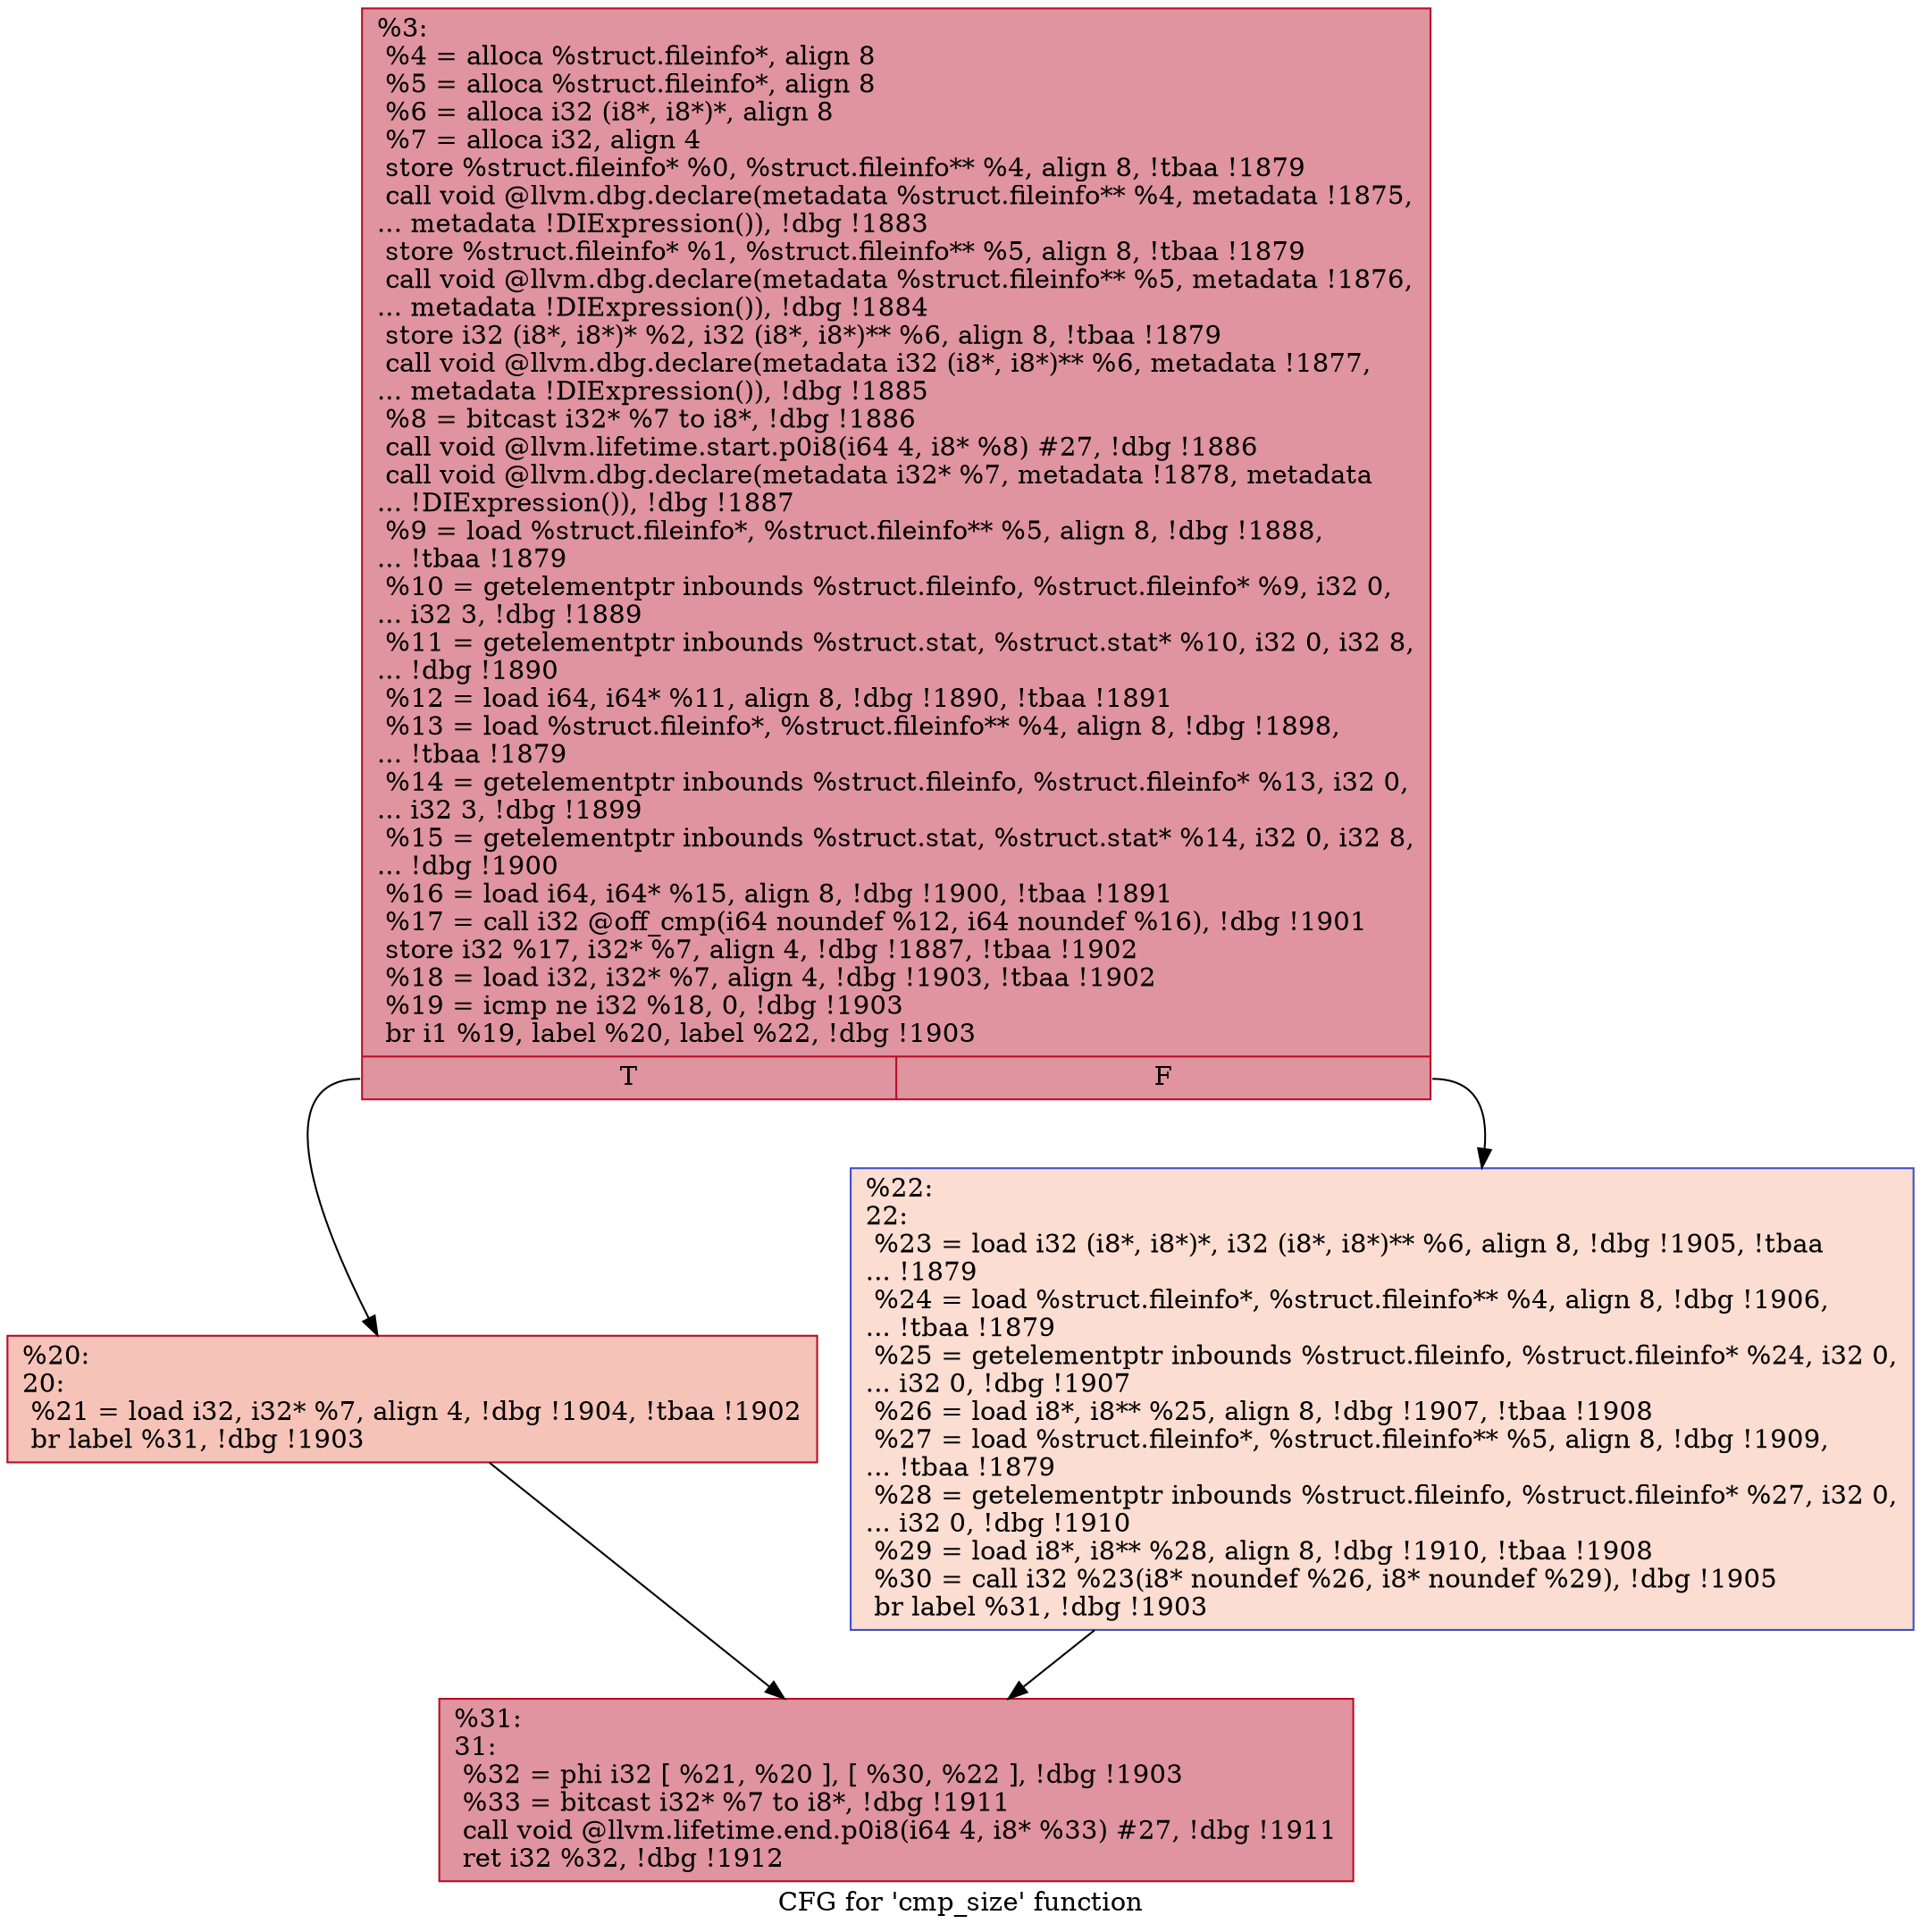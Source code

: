 digraph "CFG for 'cmp_size' function" {
	label="CFG for 'cmp_size' function";

	Node0x21199c0 [shape=record,color="#b70d28ff", style=filled, fillcolor="#b70d2870",label="{%3:\l  %4 = alloca %struct.fileinfo*, align 8\l  %5 = alloca %struct.fileinfo*, align 8\l  %6 = alloca i32 (i8*, i8*)*, align 8\l  %7 = alloca i32, align 4\l  store %struct.fileinfo* %0, %struct.fileinfo** %4, align 8, !tbaa !1879\l  call void @llvm.dbg.declare(metadata %struct.fileinfo** %4, metadata !1875,\l... metadata !DIExpression()), !dbg !1883\l  store %struct.fileinfo* %1, %struct.fileinfo** %5, align 8, !tbaa !1879\l  call void @llvm.dbg.declare(metadata %struct.fileinfo** %5, metadata !1876,\l... metadata !DIExpression()), !dbg !1884\l  store i32 (i8*, i8*)* %2, i32 (i8*, i8*)** %6, align 8, !tbaa !1879\l  call void @llvm.dbg.declare(metadata i32 (i8*, i8*)** %6, metadata !1877,\l... metadata !DIExpression()), !dbg !1885\l  %8 = bitcast i32* %7 to i8*, !dbg !1886\l  call void @llvm.lifetime.start.p0i8(i64 4, i8* %8) #27, !dbg !1886\l  call void @llvm.dbg.declare(metadata i32* %7, metadata !1878, metadata\l... !DIExpression()), !dbg !1887\l  %9 = load %struct.fileinfo*, %struct.fileinfo** %5, align 8, !dbg !1888,\l... !tbaa !1879\l  %10 = getelementptr inbounds %struct.fileinfo, %struct.fileinfo* %9, i32 0,\l... i32 3, !dbg !1889\l  %11 = getelementptr inbounds %struct.stat, %struct.stat* %10, i32 0, i32 8,\l... !dbg !1890\l  %12 = load i64, i64* %11, align 8, !dbg !1890, !tbaa !1891\l  %13 = load %struct.fileinfo*, %struct.fileinfo** %4, align 8, !dbg !1898,\l... !tbaa !1879\l  %14 = getelementptr inbounds %struct.fileinfo, %struct.fileinfo* %13, i32 0,\l... i32 3, !dbg !1899\l  %15 = getelementptr inbounds %struct.stat, %struct.stat* %14, i32 0, i32 8,\l... !dbg !1900\l  %16 = load i64, i64* %15, align 8, !dbg !1900, !tbaa !1891\l  %17 = call i32 @off_cmp(i64 noundef %12, i64 noundef %16), !dbg !1901\l  store i32 %17, i32* %7, align 4, !dbg !1887, !tbaa !1902\l  %18 = load i32, i32* %7, align 4, !dbg !1903, !tbaa !1902\l  %19 = icmp ne i32 %18, 0, !dbg !1903\l  br i1 %19, label %20, label %22, !dbg !1903\l|{<s0>T|<s1>F}}"];
	Node0x21199c0:s0 -> Node0x2119a10;
	Node0x21199c0:s1 -> Node0x2119a60;
	Node0x2119a10 [shape=record,color="#b70d28ff", style=filled, fillcolor="#e8765c70",label="{%20:\l20:                                               \l  %21 = load i32, i32* %7, align 4, !dbg !1904, !tbaa !1902\l  br label %31, !dbg !1903\l}"];
	Node0x2119a10 -> Node0x2119ab0;
	Node0x2119a60 [shape=record,color="#3d50c3ff", style=filled, fillcolor="#f7b39670",label="{%22:\l22:                                               \l  %23 = load i32 (i8*, i8*)*, i32 (i8*, i8*)** %6, align 8, !dbg !1905, !tbaa\l... !1879\l  %24 = load %struct.fileinfo*, %struct.fileinfo** %4, align 8, !dbg !1906,\l... !tbaa !1879\l  %25 = getelementptr inbounds %struct.fileinfo, %struct.fileinfo* %24, i32 0,\l... i32 0, !dbg !1907\l  %26 = load i8*, i8** %25, align 8, !dbg !1907, !tbaa !1908\l  %27 = load %struct.fileinfo*, %struct.fileinfo** %5, align 8, !dbg !1909,\l... !tbaa !1879\l  %28 = getelementptr inbounds %struct.fileinfo, %struct.fileinfo* %27, i32 0,\l... i32 0, !dbg !1910\l  %29 = load i8*, i8** %28, align 8, !dbg !1910, !tbaa !1908\l  %30 = call i32 %23(i8* noundef %26, i8* noundef %29), !dbg !1905\l  br label %31, !dbg !1903\l}"];
	Node0x2119a60 -> Node0x2119ab0;
	Node0x2119ab0 [shape=record,color="#b70d28ff", style=filled, fillcolor="#b70d2870",label="{%31:\l31:                                               \l  %32 = phi i32 [ %21, %20 ], [ %30, %22 ], !dbg !1903\l  %33 = bitcast i32* %7 to i8*, !dbg !1911\l  call void @llvm.lifetime.end.p0i8(i64 4, i8* %33) #27, !dbg !1911\l  ret i32 %32, !dbg !1912\l}"];
}
